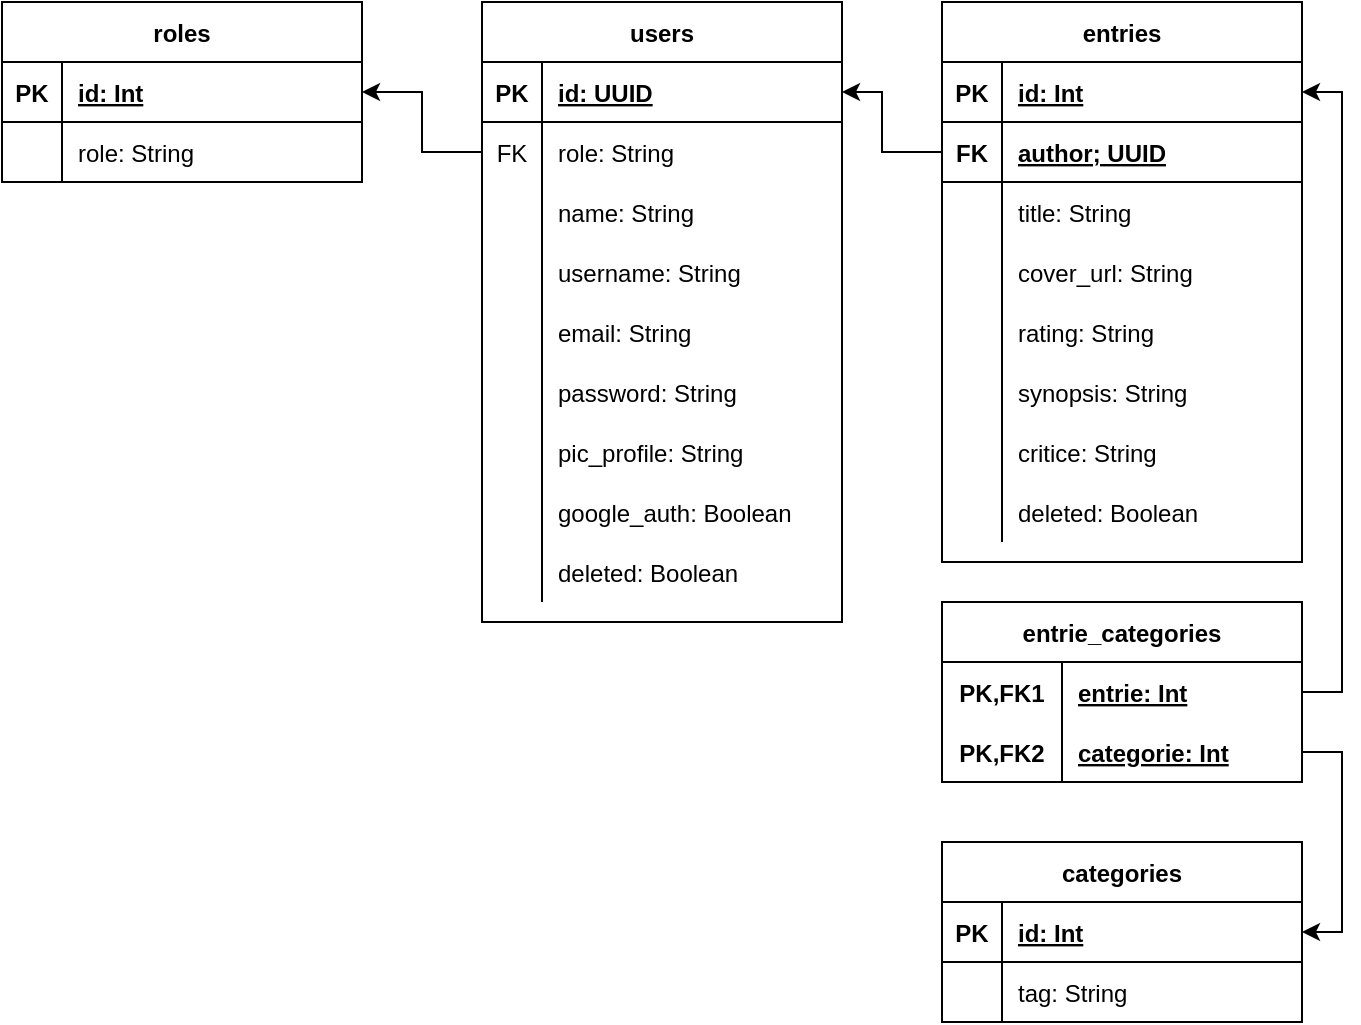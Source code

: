 <mxfile version="20.5.1"><diagram id="D3t43k543Is-8oT9SE2o" name="Página-1"><mxGraphModel dx="1185" dy="628" grid="1" gridSize="10" guides="1" tooltips="1" connect="1" arrows="1" fold="1" page="1" pageScale="1" pageWidth="827" pageHeight="1169" math="0" shadow="0"><root><mxCell id="0"/><mxCell id="1" parent="0"/><mxCell id="zgAYRXnUGAjNjBs1RFX--41" value="users" style="shape=table;startSize=30;container=1;collapsible=1;childLayout=tableLayout;fixedRows=1;rowLines=0;fontStyle=1;align=center;resizeLast=1;" vertex="1" parent="1"><mxGeometry x="330" y="20" width="180" height="310" as="geometry"><mxRectangle x="40" y="40" width="70" height="30" as="alternateBounds"/></mxGeometry></mxCell><mxCell id="zgAYRXnUGAjNjBs1RFX--42" value="" style="shape=tableRow;horizontal=0;startSize=0;swimlaneHead=0;swimlaneBody=0;fillColor=none;collapsible=0;dropTarget=0;points=[[0,0.5],[1,0.5]];portConstraint=eastwest;top=0;left=0;right=0;bottom=1;" vertex="1" parent="zgAYRXnUGAjNjBs1RFX--41"><mxGeometry y="30" width="180" height="30" as="geometry"/></mxCell><mxCell id="zgAYRXnUGAjNjBs1RFX--43" value="PK" style="shape=partialRectangle;connectable=0;fillColor=none;top=0;left=0;bottom=0;right=0;fontStyle=1;overflow=hidden;" vertex="1" parent="zgAYRXnUGAjNjBs1RFX--42"><mxGeometry width="30" height="30" as="geometry"><mxRectangle width="30" height="30" as="alternateBounds"/></mxGeometry></mxCell><mxCell id="zgAYRXnUGAjNjBs1RFX--44" value="id: UUID" style="shape=partialRectangle;connectable=0;fillColor=none;top=0;left=0;bottom=0;right=0;align=left;spacingLeft=6;fontStyle=5;overflow=hidden;" vertex="1" parent="zgAYRXnUGAjNjBs1RFX--42"><mxGeometry x="30" width="150" height="30" as="geometry"><mxRectangle width="150" height="30" as="alternateBounds"/></mxGeometry></mxCell><mxCell id="zgAYRXnUGAjNjBs1RFX--141" value="" style="shape=tableRow;horizontal=0;startSize=0;swimlaneHead=0;swimlaneBody=0;fillColor=none;collapsible=0;dropTarget=0;points=[[0,0.5],[1,0.5]];portConstraint=eastwest;top=0;left=0;right=0;bottom=0;" vertex="1" parent="zgAYRXnUGAjNjBs1RFX--41"><mxGeometry y="60" width="180" height="30" as="geometry"/></mxCell><mxCell id="zgAYRXnUGAjNjBs1RFX--142" value="FK" style="shape=partialRectangle;connectable=0;fillColor=none;top=0;left=0;bottom=0;right=0;fontStyle=0;overflow=hidden;" vertex="1" parent="zgAYRXnUGAjNjBs1RFX--141"><mxGeometry width="30" height="30" as="geometry"><mxRectangle width="30" height="30" as="alternateBounds"/></mxGeometry></mxCell><mxCell id="zgAYRXnUGAjNjBs1RFX--143" value="role: String" style="shape=partialRectangle;connectable=0;fillColor=none;top=0;left=0;bottom=0;right=0;align=left;spacingLeft=6;fontStyle=0;overflow=hidden;" vertex="1" parent="zgAYRXnUGAjNjBs1RFX--141"><mxGeometry x="30" width="150" height="30" as="geometry"><mxRectangle width="150" height="30" as="alternateBounds"/></mxGeometry></mxCell><mxCell id="zgAYRXnUGAjNjBs1RFX--45" value="" style="shape=tableRow;horizontal=0;startSize=0;swimlaneHead=0;swimlaneBody=0;fillColor=none;collapsible=0;dropTarget=0;points=[[0,0.5],[1,0.5]];portConstraint=eastwest;top=0;left=0;right=0;bottom=0;" vertex="1" parent="zgAYRXnUGAjNjBs1RFX--41"><mxGeometry y="90" width="180" height="30" as="geometry"/></mxCell><mxCell id="zgAYRXnUGAjNjBs1RFX--46" value="" style="shape=partialRectangle;connectable=0;fillColor=none;top=0;left=0;bottom=0;right=0;editable=1;overflow=hidden;" vertex="1" parent="zgAYRXnUGAjNjBs1RFX--45"><mxGeometry width="30" height="30" as="geometry"><mxRectangle width="30" height="30" as="alternateBounds"/></mxGeometry></mxCell><mxCell id="zgAYRXnUGAjNjBs1RFX--47" value="name: String" style="shape=partialRectangle;connectable=0;fillColor=none;top=0;left=0;bottom=0;right=0;align=left;spacingLeft=6;overflow=hidden;" vertex="1" parent="zgAYRXnUGAjNjBs1RFX--45"><mxGeometry x="30" width="150" height="30" as="geometry"><mxRectangle width="150" height="30" as="alternateBounds"/></mxGeometry></mxCell><mxCell id="zgAYRXnUGAjNjBs1RFX--62" value="" style="shape=tableRow;horizontal=0;startSize=0;swimlaneHead=0;swimlaneBody=0;fillColor=none;collapsible=0;dropTarget=0;points=[[0,0.5],[1,0.5]];portConstraint=eastwest;top=0;left=0;right=0;bottom=0;" vertex="1" parent="zgAYRXnUGAjNjBs1RFX--41"><mxGeometry y="120" width="180" height="30" as="geometry"/></mxCell><mxCell id="zgAYRXnUGAjNjBs1RFX--63" value="" style="shape=partialRectangle;connectable=0;fillColor=none;top=0;left=0;bottom=0;right=0;editable=1;overflow=hidden;" vertex="1" parent="zgAYRXnUGAjNjBs1RFX--62"><mxGeometry width="30" height="30" as="geometry"><mxRectangle width="30" height="30" as="alternateBounds"/></mxGeometry></mxCell><mxCell id="zgAYRXnUGAjNjBs1RFX--64" value="username: String" style="shape=partialRectangle;connectable=0;fillColor=none;top=0;left=0;bottom=0;right=0;align=left;spacingLeft=6;overflow=hidden;" vertex="1" parent="zgAYRXnUGAjNjBs1RFX--62"><mxGeometry x="30" width="150" height="30" as="geometry"><mxRectangle width="150" height="30" as="alternateBounds"/></mxGeometry></mxCell><mxCell id="zgAYRXnUGAjNjBs1RFX--48" value="" style="shape=tableRow;horizontal=0;startSize=0;swimlaneHead=0;swimlaneBody=0;fillColor=none;collapsible=0;dropTarget=0;points=[[0,0.5],[1,0.5]];portConstraint=eastwest;top=0;left=0;right=0;bottom=0;" vertex="1" parent="zgAYRXnUGAjNjBs1RFX--41"><mxGeometry y="150" width="180" height="30" as="geometry"/></mxCell><mxCell id="zgAYRXnUGAjNjBs1RFX--49" value="" style="shape=partialRectangle;connectable=0;fillColor=none;top=0;left=0;bottom=0;right=0;editable=1;overflow=hidden;" vertex="1" parent="zgAYRXnUGAjNjBs1RFX--48"><mxGeometry width="30" height="30" as="geometry"><mxRectangle width="30" height="30" as="alternateBounds"/></mxGeometry></mxCell><mxCell id="zgAYRXnUGAjNjBs1RFX--50" value="email: String" style="shape=partialRectangle;connectable=0;fillColor=none;top=0;left=0;bottom=0;right=0;align=left;spacingLeft=6;overflow=hidden;" vertex="1" parent="zgAYRXnUGAjNjBs1RFX--48"><mxGeometry x="30" width="150" height="30" as="geometry"><mxRectangle width="150" height="30" as="alternateBounds"/></mxGeometry></mxCell><mxCell id="zgAYRXnUGAjNjBs1RFX--51" value="" style="shape=tableRow;horizontal=0;startSize=0;swimlaneHead=0;swimlaneBody=0;fillColor=none;collapsible=0;dropTarget=0;points=[[0,0.5],[1,0.5]];portConstraint=eastwest;top=0;left=0;right=0;bottom=0;" vertex="1" parent="zgAYRXnUGAjNjBs1RFX--41"><mxGeometry y="180" width="180" height="30" as="geometry"/></mxCell><mxCell id="zgAYRXnUGAjNjBs1RFX--52" value="" style="shape=partialRectangle;connectable=0;fillColor=none;top=0;left=0;bottom=0;right=0;editable=1;overflow=hidden;" vertex="1" parent="zgAYRXnUGAjNjBs1RFX--51"><mxGeometry width="30" height="30" as="geometry"><mxRectangle width="30" height="30" as="alternateBounds"/></mxGeometry></mxCell><mxCell id="zgAYRXnUGAjNjBs1RFX--53" value="password: String" style="shape=partialRectangle;connectable=0;fillColor=none;top=0;left=0;bottom=0;right=0;align=left;spacingLeft=6;overflow=hidden;" vertex="1" parent="zgAYRXnUGAjNjBs1RFX--51"><mxGeometry x="30" width="150" height="30" as="geometry"><mxRectangle width="150" height="30" as="alternateBounds"/></mxGeometry></mxCell><mxCell id="zgAYRXnUGAjNjBs1RFX--152" value="" style="shape=tableRow;horizontal=0;startSize=0;swimlaneHead=0;swimlaneBody=0;fillColor=none;collapsible=0;dropTarget=0;points=[[0,0.5],[1,0.5]];portConstraint=eastwest;top=0;left=0;right=0;bottom=0;" vertex="1" parent="zgAYRXnUGAjNjBs1RFX--41"><mxGeometry y="210" width="180" height="30" as="geometry"/></mxCell><mxCell id="zgAYRXnUGAjNjBs1RFX--153" value="" style="shape=partialRectangle;connectable=0;fillColor=none;top=0;left=0;bottom=0;right=0;editable=1;overflow=hidden;" vertex="1" parent="zgAYRXnUGAjNjBs1RFX--152"><mxGeometry width="30" height="30" as="geometry"><mxRectangle width="30" height="30" as="alternateBounds"/></mxGeometry></mxCell><mxCell id="zgAYRXnUGAjNjBs1RFX--154" value="pic_profile: String" style="shape=partialRectangle;connectable=0;fillColor=none;top=0;left=0;bottom=0;right=0;align=left;spacingLeft=6;overflow=hidden;" vertex="1" parent="zgAYRXnUGAjNjBs1RFX--152"><mxGeometry x="30" width="150" height="30" as="geometry"><mxRectangle width="150" height="30" as="alternateBounds"/></mxGeometry></mxCell><mxCell id="zgAYRXnUGAjNjBs1RFX--55" value="" style="shape=tableRow;horizontal=0;startSize=0;swimlaneHead=0;swimlaneBody=0;fillColor=none;collapsible=0;dropTarget=0;points=[[0,0.5],[1,0.5]];portConstraint=eastwest;top=0;left=0;right=0;bottom=0;" vertex="1" parent="zgAYRXnUGAjNjBs1RFX--41"><mxGeometry y="240" width="180" height="30" as="geometry"/></mxCell><mxCell id="zgAYRXnUGAjNjBs1RFX--56" value="" style="shape=partialRectangle;connectable=0;fillColor=none;top=0;left=0;bottom=0;right=0;editable=1;overflow=hidden;" vertex="1" parent="zgAYRXnUGAjNjBs1RFX--55"><mxGeometry width="30" height="30" as="geometry"><mxRectangle width="30" height="30" as="alternateBounds"/></mxGeometry></mxCell><mxCell id="zgAYRXnUGAjNjBs1RFX--57" value="google_auth: Boolean" style="shape=partialRectangle;connectable=0;fillColor=none;top=0;left=0;bottom=0;right=0;align=left;spacingLeft=6;overflow=hidden;" vertex="1" parent="zgAYRXnUGAjNjBs1RFX--55"><mxGeometry x="30" width="150" height="30" as="geometry"><mxRectangle width="150" height="30" as="alternateBounds"/></mxGeometry></mxCell><mxCell id="zgAYRXnUGAjNjBs1RFX--65" value="" style="shape=tableRow;horizontal=0;startSize=0;swimlaneHead=0;swimlaneBody=0;fillColor=none;collapsible=0;dropTarget=0;points=[[0,0.5],[1,0.5]];portConstraint=eastwest;top=0;left=0;right=0;bottom=0;" vertex="1" parent="zgAYRXnUGAjNjBs1RFX--41"><mxGeometry y="270" width="180" height="30" as="geometry"/></mxCell><mxCell id="zgAYRXnUGAjNjBs1RFX--66" value="" style="shape=partialRectangle;connectable=0;fillColor=none;top=0;left=0;bottom=0;right=0;editable=1;overflow=hidden;" vertex="1" parent="zgAYRXnUGAjNjBs1RFX--65"><mxGeometry width="30" height="30" as="geometry"><mxRectangle width="30" height="30" as="alternateBounds"/></mxGeometry></mxCell><mxCell id="zgAYRXnUGAjNjBs1RFX--67" value="deleted: Boolean" style="shape=partialRectangle;connectable=0;fillColor=none;top=0;left=0;bottom=0;right=0;align=left;spacingLeft=6;overflow=hidden;" vertex="1" parent="zgAYRXnUGAjNjBs1RFX--65"><mxGeometry x="30" width="150" height="30" as="geometry"><mxRectangle width="150" height="30" as="alternateBounds"/></mxGeometry></mxCell><mxCell id="zgAYRXnUGAjNjBs1RFX--68" value="categories" style="shape=table;startSize=30;container=1;collapsible=1;childLayout=tableLayout;fixedRows=1;rowLines=0;fontStyle=1;align=center;resizeLast=1;" vertex="1" parent="1"><mxGeometry x="560" y="440" width="180" height="90" as="geometry"><mxRectangle x="40" y="40" width="70" height="30" as="alternateBounds"/></mxGeometry></mxCell><mxCell id="zgAYRXnUGAjNjBs1RFX--69" value="" style="shape=tableRow;horizontal=0;startSize=0;swimlaneHead=0;swimlaneBody=0;fillColor=none;collapsible=0;dropTarget=0;points=[[0,0.5],[1,0.5]];portConstraint=eastwest;top=0;left=0;right=0;bottom=1;" vertex="1" parent="zgAYRXnUGAjNjBs1RFX--68"><mxGeometry y="30" width="180" height="30" as="geometry"/></mxCell><mxCell id="zgAYRXnUGAjNjBs1RFX--70" value="PK" style="shape=partialRectangle;connectable=0;fillColor=none;top=0;left=0;bottom=0;right=0;fontStyle=1;overflow=hidden;" vertex="1" parent="zgAYRXnUGAjNjBs1RFX--69"><mxGeometry width="30" height="30" as="geometry"><mxRectangle width="30" height="30" as="alternateBounds"/></mxGeometry></mxCell><mxCell id="zgAYRXnUGAjNjBs1RFX--71" value="id: Int" style="shape=partialRectangle;connectable=0;fillColor=none;top=0;left=0;bottom=0;right=0;align=left;spacingLeft=6;fontStyle=5;overflow=hidden;" vertex="1" parent="zgAYRXnUGAjNjBs1RFX--69"><mxGeometry x="30" width="150" height="30" as="geometry"><mxRectangle width="150" height="30" as="alternateBounds"/></mxGeometry></mxCell><mxCell id="zgAYRXnUGAjNjBs1RFX--72" value="" style="shape=tableRow;horizontal=0;startSize=0;swimlaneHead=0;swimlaneBody=0;fillColor=none;collapsible=0;dropTarget=0;points=[[0,0.5],[1,0.5]];portConstraint=eastwest;top=0;left=0;right=0;bottom=0;" vertex="1" parent="zgAYRXnUGAjNjBs1RFX--68"><mxGeometry y="60" width="180" height="30" as="geometry"/></mxCell><mxCell id="zgAYRXnUGAjNjBs1RFX--73" value="" style="shape=partialRectangle;connectable=0;fillColor=none;top=0;left=0;bottom=0;right=0;editable=1;overflow=hidden;" vertex="1" parent="zgAYRXnUGAjNjBs1RFX--72"><mxGeometry width="30" height="30" as="geometry"><mxRectangle width="30" height="30" as="alternateBounds"/></mxGeometry></mxCell><mxCell id="zgAYRXnUGAjNjBs1RFX--74" value="tag: String" style="shape=partialRectangle;connectable=0;fillColor=none;top=0;left=0;bottom=0;right=0;align=left;spacingLeft=6;overflow=hidden;" vertex="1" parent="zgAYRXnUGAjNjBs1RFX--72"><mxGeometry x="30" width="150" height="30" as="geometry"><mxRectangle width="150" height="30" as="alternateBounds"/></mxGeometry></mxCell><mxCell id="zgAYRXnUGAjNjBs1RFX--93" value="roles" style="shape=table;startSize=30;container=1;collapsible=1;childLayout=tableLayout;fixedRows=1;rowLines=0;fontStyle=1;align=center;resizeLast=1;" vertex="1" parent="1"><mxGeometry x="90" y="20" width="180" height="90" as="geometry"><mxRectangle x="40" y="40" width="70" height="30" as="alternateBounds"/></mxGeometry></mxCell><mxCell id="zgAYRXnUGAjNjBs1RFX--94" value="" style="shape=tableRow;horizontal=0;startSize=0;swimlaneHead=0;swimlaneBody=0;fillColor=none;collapsible=0;dropTarget=0;points=[[0,0.5],[1,0.5]];portConstraint=eastwest;top=0;left=0;right=0;bottom=1;" vertex="1" parent="zgAYRXnUGAjNjBs1RFX--93"><mxGeometry y="30" width="180" height="30" as="geometry"/></mxCell><mxCell id="zgAYRXnUGAjNjBs1RFX--95" value="PK" style="shape=partialRectangle;connectable=0;fillColor=none;top=0;left=0;bottom=0;right=0;fontStyle=1;overflow=hidden;" vertex="1" parent="zgAYRXnUGAjNjBs1RFX--94"><mxGeometry width="30" height="30" as="geometry"><mxRectangle width="30" height="30" as="alternateBounds"/></mxGeometry></mxCell><mxCell id="zgAYRXnUGAjNjBs1RFX--96" value="id: Int" style="shape=partialRectangle;connectable=0;fillColor=none;top=0;left=0;bottom=0;right=0;align=left;spacingLeft=6;fontStyle=5;overflow=hidden;" vertex="1" parent="zgAYRXnUGAjNjBs1RFX--94"><mxGeometry x="30" width="150" height="30" as="geometry"><mxRectangle width="150" height="30" as="alternateBounds"/></mxGeometry></mxCell><mxCell id="zgAYRXnUGAjNjBs1RFX--97" value="" style="shape=tableRow;horizontal=0;startSize=0;swimlaneHead=0;swimlaneBody=0;fillColor=none;collapsible=0;dropTarget=0;points=[[0,0.5],[1,0.5]];portConstraint=eastwest;top=0;left=0;right=0;bottom=0;" vertex="1" parent="zgAYRXnUGAjNjBs1RFX--93"><mxGeometry y="60" width="180" height="30" as="geometry"/></mxCell><mxCell id="zgAYRXnUGAjNjBs1RFX--98" value="" style="shape=partialRectangle;connectable=0;fillColor=none;top=0;left=0;bottom=0;right=0;editable=1;overflow=hidden;" vertex="1" parent="zgAYRXnUGAjNjBs1RFX--97"><mxGeometry width="30" height="30" as="geometry"><mxRectangle width="30" height="30" as="alternateBounds"/></mxGeometry></mxCell><mxCell id="zgAYRXnUGAjNjBs1RFX--99" value="role: String" style="shape=partialRectangle;connectable=0;fillColor=none;top=0;left=0;bottom=0;right=0;align=left;spacingLeft=6;overflow=hidden;" vertex="1" parent="zgAYRXnUGAjNjBs1RFX--97"><mxGeometry x="30" width="150" height="30" as="geometry"><mxRectangle width="150" height="30" as="alternateBounds"/></mxGeometry></mxCell><mxCell id="zgAYRXnUGAjNjBs1RFX--100" value="entries" style="shape=table;startSize=30;container=1;collapsible=1;childLayout=tableLayout;fixedRows=1;rowLines=0;fontStyle=1;align=center;resizeLast=1;" vertex="1" parent="1"><mxGeometry x="560" y="20" width="180" height="280" as="geometry"><mxRectangle x="40" y="40" width="70" height="30" as="alternateBounds"/></mxGeometry></mxCell><mxCell id="zgAYRXnUGAjNjBs1RFX--101" value="" style="shape=tableRow;horizontal=0;startSize=0;swimlaneHead=0;swimlaneBody=0;fillColor=none;collapsible=0;dropTarget=0;points=[[0,0.5],[1,0.5]];portConstraint=eastwest;top=0;left=0;right=0;bottom=1;" vertex="1" parent="zgAYRXnUGAjNjBs1RFX--100"><mxGeometry y="30" width="180" height="30" as="geometry"/></mxCell><mxCell id="zgAYRXnUGAjNjBs1RFX--102" value="PK" style="shape=partialRectangle;connectable=0;fillColor=none;top=0;left=0;bottom=0;right=0;fontStyle=1;overflow=hidden;" vertex="1" parent="zgAYRXnUGAjNjBs1RFX--101"><mxGeometry width="30" height="30" as="geometry"><mxRectangle width="30" height="30" as="alternateBounds"/></mxGeometry></mxCell><mxCell id="zgAYRXnUGAjNjBs1RFX--103" value="id: Int" style="shape=partialRectangle;connectable=0;fillColor=none;top=0;left=0;bottom=0;right=0;align=left;spacingLeft=6;fontStyle=5;overflow=hidden;" vertex="1" parent="zgAYRXnUGAjNjBs1RFX--101"><mxGeometry x="30" width="150" height="30" as="geometry"><mxRectangle width="150" height="30" as="alternateBounds"/></mxGeometry></mxCell><mxCell id="zgAYRXnUGAjNjBs1RFX--138" value="" style="shape=tableRow;horizontal=0;startSize=0;swimlaneHead=0;swimlaneBody=0;fillColor=none;collapsible=0;dropTarget=0;points=[[0,0.5],[1,0.5]];portConstraint=eastwest;top=0;left=0;right=0;bottom=1;" vertex="1" parent="zgAYRXnUGAjNjBs1RFX--100"><mxGeometry y="60" width="180" height="30" as="geometry"/></mxCell><mxCell id="zgAYRXnUGAjNjBs1RFX--139" value="FK" style="shape=partialRectangle;connectable=0;fillColor=none;top=0;left=0;bottom=0;right=0;fontStyle=1;overflow=hidden;" vertex="1" parent="zgAYRXnUGAjNjBs1RFX--138"><mxGeometry width="30" height="30" as="geometry"><mxRectangle width="30" height="30" as="alternateBounds"/></mxGeometry></mxCell><mxCell id="zgAYRXnUGAjNjBs1RFX--140" value="author; UUID" style="shape=partialRectangle;connectable=0;fillColor=none;top=0;left=0;bottom=0;right=0;align=left;spacingLeft=6;fontStyle=5;overflow=hidden;" vertex="1" parent="zgAYRXnUGAjNjBs1RFX--138"><mxGeometry x="30" width="150" height="30" as="geometry"><mxRectangle width="150" height="30" as="alternateBounds"/></mxGeometry></mxCell><mxCell id="zgAYRXnUGAjNjBs1RFX--104" value="" style="shape=tableRow;horizontal=0;startSize=0;swimlaneHead=0;swimlaneBody=0;fillColor=none;collapsible=0;dropTarget=0;points=[[0,0.5],[1,0.5]];portConstraint=eastwest;top=0;left=0;right=0;bottom=0;" vertex="1" parent="zgAYRXnUGAjNjBs1RFX--100"><mxGeometry y="90" width="180" height="30" as="geometry"/></mxCell><mxCell id="zgAYRXnUGAjNjBs1RFX--105" value="" style="shape=partialRectangle;connectable=0;fillColor=none;top=0;left=0;bottom=0;right=0;editable=1;overflow=hidden;" vertex="1" parent="zgAYRXnUGAjNjBs1RFX--104"><mxGeometry width="30" height="30" as="geometry"><mxRectangle width="30" height="30" as="alternateBounds"/></mxGeometry></mxCell><mxCell id="zgAYRXnUGAjNjBs1RFX--106" value="title: String" style="shape=partialRectangle;connectable=0;fillColor=none;top=0;left=0;bottom=0;right=0;align=left;spacingLeft=6;overflow=hidden;" vertex="1" parent="zgAYRXnUGAjNjBs1RFX--104"><mxGeometry x="30" width="150" height="30" as="geometry"><mxRectangle width="150" height="30" as="alternateBounds"/></mxGeometry></mxCell><mxCell id="zgAYRXnUGAjNjBs1RFX--107" value="" style="shape=tableRow;horizontal=0;startSize=0;swimlaneHead=0;swimlaneBody=0;fillColor=none;collapsible=0;dropTarget=0;points=[[0,0.5],[1,0.5]];portConstraint=eastwest;top=0;left=0;right=0;bottom=0;" vertex="1" parent="zgAYRXnUGAjNjBs1RFX--100"><mxGeometry y="120" width="180" height="30" as="geometry"/></mxCell><mxCell id="zgAYRXnUGAjNjBs1RFX--108" value="" style="shape=partialRectangle;connectable=0;fillColor=none;top=0;left=0;bottom=0;right=0;editable=1;overflow=hidden;" vertex="1" parent="zgAYRXnUGAjNjBs1RFX--107"><mxGeometry width="30" height="30" as="geometry"><mxRectangle width="30" height="30" as="alternateBounds"/></mxGeometry></mxCell><mxCell id="zgAYRXnUGAjNjBs1RFX--109" value="cover_url: String" style="shape=partialRectangle;connectable=0;fillColor=none;top=0;left=0;bottom=0;right=0;align=left;spacingLeft=6;overflow=hidden;" vertex="1" parent="zgAYRXnUGAjNjBs1RFX--107"><mxGeometry x="30" width="150" height="30" as="geometry"><mxRectangle width="150" height="30" as="alternateBounds"/></mxGeometry></mxCell><mxCell id="zgAYRXnUGAjNjBs1RFX--110" value="" style="shape=tableRow;horizontal=0;startSize=0;swimlaneHead=0;swimlaneBody=0;fillColor=none;collapsible=0;dropTarget=0;points=[[0,0.5],[1,0.5]];portConstraint=eastwest;top=0;left=0;right=0;bottom=0;" vertex="1" parent="zgAYRXnUGAjNjBs1RFX--100"><mxGeometry y="150" width="180" height="30" as="geometry"/></mxCell><mxCell id="zgAYRXnUGAjNjBs1RFX--111" value="" style="shape=partialRectangle;connectable=0;fillColor=none;top=0;left=0;bottom=0;right=0;editable=1;overflow=hidden;" vertex="1" parent="zgAYRXnUGAjNjBs1RFX--110"><mxGeometry width="30" height="30" as="geometry"><mxRectangle width="30" height="30" as="alternateBounds"/></mxGeometry></mxCell><mxCell id="zgAYRXnUGAjNjBs1RFX--112" value="rating: String" style="shape=partialRectangle;connectable=0;fillColor=none;top=0;left=0;bottom=0;right=0;align=left;spacingLeft=6;overflow=hidden;" vertex="1" parent="zgAYRXnUGAjNjBs1RFX--110"><mxGeometry x="30" width="150" height="30" as="geometry"><mxRectangle width="150" height="30" as="alternateBounds"/></mxGeometry></mxCell><mxCell id="zgAYRXnUGAjNjBs1RFX--113" value="" style="shape=tableRow;horizontal=0;startSize=0;swimlaneHead=0;swimlaneBody=0;fillColor=none;collapsible=0;dropTarget=0;points=[[0,0.5],[1,0.5]];portConstraint=eastwest;top=0;left=0;right=0;bottom=0;" vertex="1" parent="zgAYRXnUGAjNjBs1RFX--100"><mxGeometry y="180" width="180" height="30" as="geometry"/></mxCell><mxCell id="zgAYRXnUGAjNjBs1RFX--114" value="" style="shape=partialRectangle;connectable=0;fillColor=none;top=0;left=0;bottom=0;right=0;editable=1;overflow=hidden;" vertex="1" parent="zgAYRXnUGAjNjBs1RFX--113"><mxGeometry width="30" height="30" as="geometry"><mxRectangle width="30" height="30" as="alternateBounds"/></mxGeometry></mxCell><mxCell id="zgAYRXnUGAjNjBs1RFX--115" value="synopsis: String" style="shape=partialRectangle;connectable=0;fillColor=none;top=0;left=0;bottom=0;right=0;align=left;spacingLeft=6;overflow=hidden;" vertex="1" parent="zgAYRXnUGAjNjBs1RFX--113"><mxGeometry x="30" width="150" height="30" as="geometry"><mxRectangle width="150" height="30" as="alternateBounds"/></mxGeometry></mxCell><mxCell id="zgAYRXnUGAjNjBs1RFX--116" value="" style="shape=tableRow;horizontal=0;startSize=0;swimlaneHead=0;swimlaneBody=0;fillColor=none;collapsible=0;dropTarget=0;points=[[0,0.5],[1,0.5]];portConstraint=eastwest;top=0;left=0;right=0;bottom=0;" vertex="1" parent="zgAYRXnUGAjNjBs1RFX--100"><mxGeometry y="210" width="180" height="30" as="geometry"/></mxCell><mxCell id="zgAYRXnUGAjNjBs1RFX--117" value="" style="shape=partialRectangle;connectable=0;fillColor=none;top=0;left=0;bottom=0;right=0;editable=1;overflow=hidden;" vertex="1" parent="zgAYRXnUGAjNjBs1RFX--116"><mxGeometry width="30" height="30" as="geometry"><mxRectangle width="30" height="30" as="alternateBounds"/></mxGeometry></mxCell><mxCell id="zgAYRXnUGAjNjBs1RFX--118" value="critice: String" style="shape=partialRectangle;connectable=0;fillColor=none;top=0;left=0;bottom=0;right=0;align=left;spacingLeft=6;overflow=hidden;" vertex="1" parent="zgAYRXnUGAjNjBs1RFX--116"><mxGeometry x="30" width="150" height="30" as="geometry"><mxRectangle width="150" height="30" as="alternateBounds"/></mxGeometry></mxCell><mxCell id="zgAYRXnUGAjNjBs1RFX--122" value="" style="shape=tableRow;horizontal=0;startSize=0;swimlaneHead=0;swimlaneBody=0;fillColor=none;collapsible=0;dropTarget=0;points=[[0,0.5],[1,0.5]];portConstraint=eastwest;top=0;left=0;right=0;bottom=0;" vertex="1" parent="zgAYRXnUGAjNjBs1RFX--100"><mxGeometry y="240" width="180" height="30" as="geometry"/></mxCell><mxCell id="zgAYRXnUGAjNjBs1RFX--123" value="" style="shape=partialRectangle;connectable=0;fillColor=none;top=0;left=0;bottom=0;right=0;editable=1;overflow=hidden;" vertex="1" parent="zgAYRXnUGAjNjBs1RFX--122"><mxGeometry width="30" height="30" as="geometry"><mxRectangle width="30" height="30" as="alternateBounds"/></mxGeometry></mxCell><mxCell id="zgAYRXnUGAjNjBs1RFX--124" value="deleted: Boolean" style="shape=partialRectangle;connectable=0;fillColor=none;top=0;left=0;bottom=0;right=0;align=left;spacingLeft=6;overflow=hidden;" vertex="1" parent="zgAYRXnUGAjNjBs1RFX--122"><mxGeometry x="30" width="150" height="30" as="geometry"><mxRectangle width="150" height="30" as="alternateBounds"/></mxGeometry></mxCell><mxCell id="zgAYRXnUGAjNjBs1RFX--125" value="entrie_categories" style="shape=table;startSize=30;container=1;collapsible=1;childLayout=tableLayout;fixedRows=1;rowLines=0;fontStyle=1;align=center;resizeLast=1;" vertex="1" parent="1"><mxGeometry x="560" y="320" width="180" height="90" as="geometry"/></mxCell><mxCell id="zgAYRXnUGAjNjBs1RFX--126" value="" style="shape=tableRow;horizontal=0;startSize=0;swimlaneHead=0;swimlaneBody=0;fillColor=none;collapsible=0;dropTarget=0;points=[[0,0.5],[1,0.5]];portConstraint=eastwest;top=0;left=0;right=0;bottom=0;" vertex="1" parent="zgAYRXnUGAjNjBs1RFX--125"><mxGeometry y="30" width="180" height="30" as="geometry"/></mxCell><mxCell id="zgAYRXnUGAjNjBs1RFX--127" value="PK,FK1" style="shape=partialRectangle;connectable=0;fillColor=none;top=0;left=0;bottom=0;right=0;fontStyle=1;overflow=hidden;" vertex="1" parent="zgAYRXnUGAjNjBs1RFX--126"><mxGeometry width="60" height="30" as="geometry"><mxRectangle width="60" height="30" as="alternateBounds"/></mxGeometry></mxCell><mxCell id="zgAYRXnUGAjNjBs1RFX--128" value="entrie: Int" style="shape=partialRectangle;connectable=0;fillColor=none;top=0;left=0;bottom=0;right=0;align=left;spacingLeft=6;fontStyle=5;overflow=hidden;" vertex="1" parent="zgAYRXnUGAjNjBs1RFX--126"><mxGeometry x="60" width="120" height="30" as="geometry"><mxRectangle width="120" height="30" as="alternateBounds"/></mxGeometry></mxCell><mxCell id="zgAYRXnUGAjNjBs1RFX--129" value="" style="shape=tableRow;horizontal=0;startSize=0;swimlaneHead=0;swimlaneBody=0;fillColor=none;collapsible=0;dropTarget=0;points=[[0,0.5],[1,0.5]];portConstraint=eastwest;top=0;left=0;right=0;bottom=1;" vertex="1" parent="zgAYRXnUGAjNjBs1RFX--125"><mxGeometry y="60" width="180" height="30" as="geometry"/></mxCell><mxCell id="zgAYRXnUGAjNjBs1RFX--130" value="PK,FK2" style="shape=partialRectangle;connectable=0;fillColor=none;top=0;left=0;bottom=0;right=0;fontStyle=1;overflow=hidden;" vertex="1" parent="zgAYRXnUGAjNjBs1RFX--129"><mxGeometry width="60" height="30" as="geometry"><mxRectangle width="60" height="30" as="alternateBounds"/></mxGeometry></mxCell><mxCell id="zgAYRXnUGAjNjBs1RFX--131" value="categorie: Int" style="shape=partialRectangle;connectable=0;fillColor=none;top=0;left=0;bottom=0;right=0;align=left;spacingLeft=6;fontStyle=5;overflow=hidden;" vertex="1" parent="zgAYRXnUGAjNjBs1RFX--129"><mxGeometry x="60" width="120" height="30" as="geometry"><mxRectangle width="120" height="30" as="alternateBounds"/></mxGeometry></mxCell><mxCell id="zgAYRXnUGAjNjBs1RFX--145" style="edgeStyle=orthogonalEdgeStyle;rounded=0;orthogonalLoop=1;jettySize=auto;html=1;entryX=1;entryY=0.5;entryDx=0;entryDy=0;" edge="1" parent="1" source="zgAYRXnUGAjNjBs1RFX--141" target="zgAYRXnUGAjNjBs1RFX--94"><mxGeometry relative="1" as="geometry"/></mxCell><mxCell id="zgAYRXnUGAjNjBs1RFX--146" style="edgeStyle=orthogonalEdgeStyle;rounded=0;orthogonalLoop=1;jettySize=auto;html=1;entryX=1;entryY=0.5;entryDx=0;entryDy=0;" edge="1" parent="1" source="zgAYRXnUGAjNjBs1RFX--138" target="zgAYRXnUGAjNjBs1RFX--42"><mxGeometry relative="1" as="geometry"><Array as="points"><mxPoint x="530" y="95"/><mxPoint x="530" y="65"/></Array></mxGeometry></mxCell><mxCell id="zgAYRXnUGAjNjBs1RFX--147" style="edgeStyle=orthogonalEdgeStyle;rounded=0;orthogonalLoop=1;jettySize=auto;html=1;entryX=1;entryY=0.5;entryDx=0;entryDy=0;" edge="1" parent="1" source="zgAYRXnUGAjNjBs1RFX--126" target="zgAYRXnUGAjNjBs1RFX--101"><mxGeometry relative="1" as="geometry"><Array as="points"><mxPoint x="760" y="365"/><mxPoint x="760" y="65"/></Array></mxGeometry></mxCell><mxCell id="zgAYRXnUGAjNjBs1RFX--148" style="edgeStyle=orthogonalEdgeStyle;rounded=0;orthogonalLoop=1;jettySize=auto;html=1;entryX=1;entryY=0.5;entryDx=0;entryDy=0;" edge="1" parent="1" source="zgAYRXnUGAjNjBs1RFX--129" target="zgAYRXnUGAjNjBs1RFX--69"><mxGeometry relative="1" as="geometry"><Array as="points"><mxPoint x="760" y="395"/><mxPoint x="760" y="485"/></Array></mxGeometry></mxCell></root></mxGraphModel></diagram></mxfile>